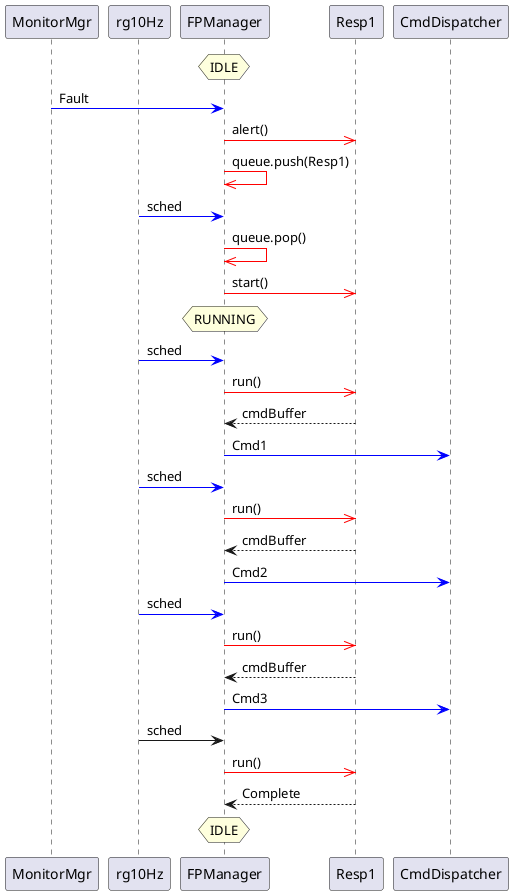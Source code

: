 @startuml SequenceDiagram

participant MonitorMgr
participant rg10Hz
participant FPManager
participant Resp1
participant CmdDispatcher

hnote over FPManager: IDLE
MonitorMgr -[#blue]> FPManager : Fault
FPManager -[#red]>> Resp1 : alert()
FPManager -[#red]>> FPManager : queue.push(Resp1)

rg10Hz -[#blue]> FPManager : sched
FPManager -[#red]>> FPManager : queue.pop()
FPManager -[#red]>> Resp1 : start()
hnote over FPManager: RUNNING

rg10Hz -[#blue]> FPManager : sched
FPManager -[#red]>> Resp1 : run()
Resp1 --> FPManager : cmdBuffer
FPManager -[#blue]> CmdDispatcher : Cmd1

rg10Hz -[#blue]> FPManager : sched
FPManager -[#red]>> Resp1 : run()
Resp1 --> FPManager : cmdBuffer
FPManager -[#blue]> CmdDispatcher : Cmd2

rg10Hz -[#blue]> FPManager : sched
FPManager -[#red]>> Resp1 : run()
Resp1 --> FPManager : cmdBuffer
FPManager -[#blue]> CmdDispatcher : Cmd3

rg10Hz -> FPManager : sched
FPManager -[#red]>> Resp1 : run()
Resp1 --> FPManager : Complete
hnote over FPManager: IDLE

@enduml
